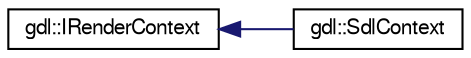 digraph "Graphical Class Hierarchy"
{
  edge [fontname="FreeSans",fontsize="10",labelfontname="FreeSans",labelfontsize="10"];
  node [fontname="FreeSans",fontsize="10",shape=record];
  rankdir="LR";
  Node1 [label="gdl::IRenderContext",height=0.2,width=0.4,color="black", fillcolor="white", style="filled",URL="$de/d83/classgdl_1_1_i_render_context.html"];
  Node1 -> Node2 [dir="back",color="midnightblue",fontsize="10",style="solid",fontname="FreeSans"];
  Node2 [label="gdl::SdlContext",height=0.2,width=0.4,color="black", fillcolor="white", style="filled",URL="$d9/d69/classgdl_1_1_sdl_context.html"];
}
